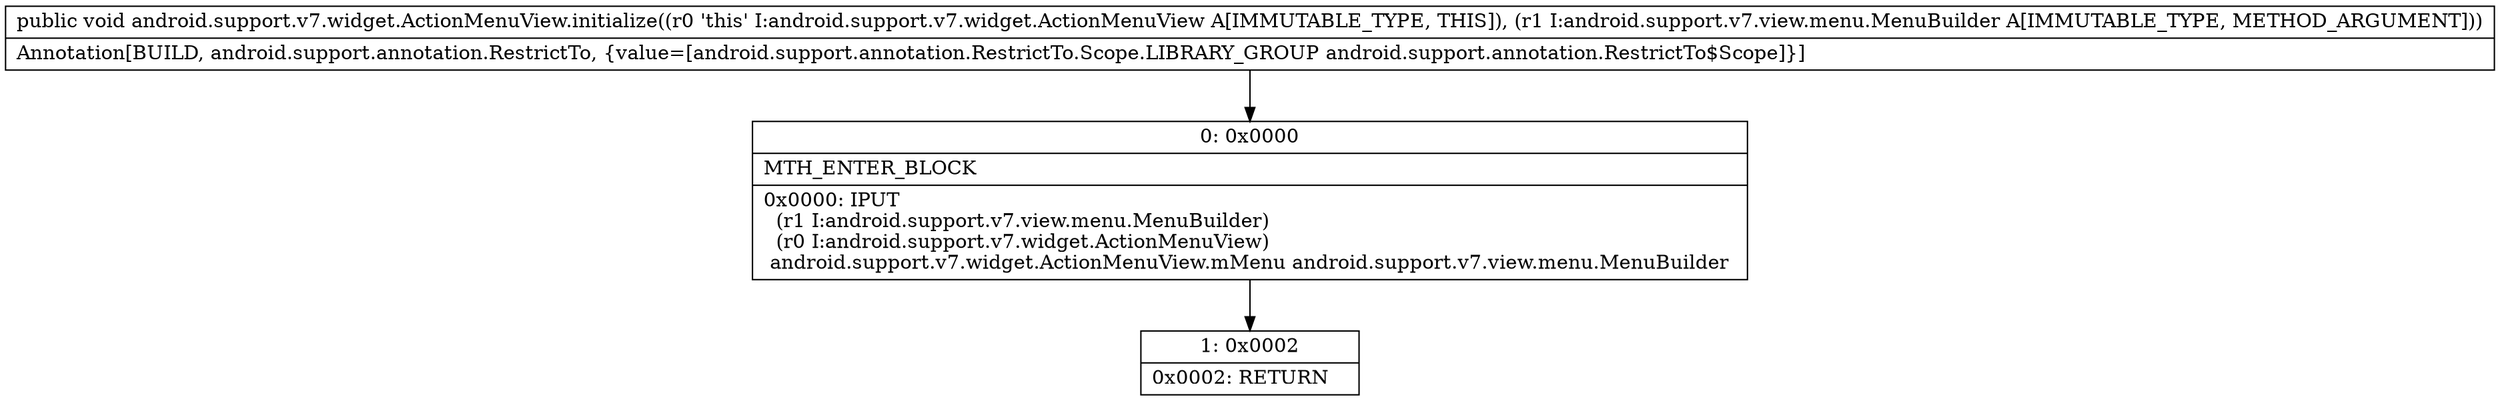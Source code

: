 digraph "CFG forandroid.support.v7.widget.ActionMenuView.initialize(Landroid\/support\/v7\/view\/menu\/MenuBuilder;)V" {
Node_0 [shape=record,label="{0\:\ 0x0000|MTH_ENTER_BLOCK\l|0x0000: IPUT  \l  (r1 I:android.support.v7.view.menu.MenuBuilder)\l  (r0 I:android.support.v7.widget.ActionMenuView)\l android.support.v7.widget.ActionMenuView.mMenu android.support.v7.view.menu.MenuBuilder \l}"];
Node_1 [shape=record,label="{1\:\ 0x0002|0x0002: RETURN   \l}"];
MethodNode[shape=record,label="{public void android.support.v7.widget.ActionMenuView.initialize((r0 'this' I:android.support.v7.widget.ActionMenuView A[IMMUTABLE_TYPE, THIS]), (r1 I:android.support.v7.view.menu.MenuBuilder A[IMMUTABLE_TYPE, METHOD_ARGUMENT]))  | Annotation[BUILD, android.support.annotation.RestrictTo, \{value=[android.support.annotation.RestrictTo.Scope.LIBRARY_GROUP android.support.annotation.RestrictTo$Scope]\}]\l}"];
MethodNode -> Node_0;
Node_0 -> Node_1;
}


